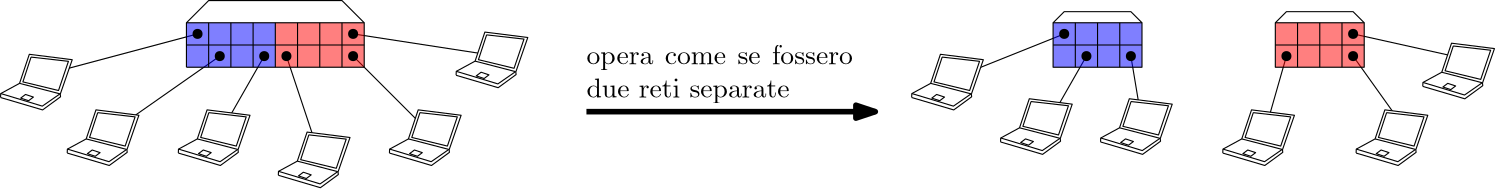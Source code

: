 <?xml version="1.0"?>
<!DOCTYPE ipe SYSTEM "ipe.dtd">
<ipe version="70218" creator="Ipe 7.2.28">
<info created="D:20240512163743" modified="D:20240512164338"/>
<ipestyle name="basic">
<symbol name="arrow/arc(spx)">
<path stroke="sym-stroke" fill="sym-stroke" pen="sym-pen">
0 0 m
-1 0.333 l
-1 -0.333 l
h
</path>
</symbol>
<symbol name="arrow/farc(spx)">
<path stroke="sym-stroke" fill="white" pen="sym-pen">
0 0 m
-1 0.333 l
-1 -0.333 l
h
</path>
</symbol>
<symbol name="arrow/ptarc(spx)">
<path stroke="sym-stroke" fill="sym-stroke" pen="sym-pen">
0 0 m
-1 0.333 l
-0.8 0 l
-1 -0.333 l
h
</path>
</symbol>
<symbol name="arrow/fptarc(spx)">
<path stroke="sym-stroke" fill="white" pen="sym-pen">
0 0 m
-1 0.333 l
-0.8 0 l
-1 -0.333 l
h
</path>
</symbol>
<symbol name="mark/circle(sx)" transformations="translations">
<path fill="sym-stroke">
0.6 0 0 0.6 0 0 e
0.4 0 0 0.4 0 0 e
</path>
</symbol>
<symbol name="mark/disk(sx)" transformations="translations">
<path fill="sym-stroke">
0.6 0 0 0.6 0 0 e
</path>
</symbol>
<symbol name="mark/fdisk(sfx)" transformations="translations">
<group>
<path fill="sym-fill">
0.5 0 0 0.5 0 0 e
</path>
<path fill="sym-stroke" fillrule="eofill">
0.6 0 0 0.6 0 0 e
0.4 0 0 0.4 0 0 e
</path>
</group>
</symbol>
<symbol name="mark/box(sx)" transformations="translations">
<path fill="sym-stroke" fillrule="eofill">
-0.6 -0.6 m
0.6 -0.6 l
0.6 0.6 l
-0.6 0.6 l
h
-0.4 -0.4 m
0.4 -0.4 l
0.4 0.4 l
-0.4 0.4 l
h
</path>
</symbol>
<symbol name="mark/square(sx)" transformations="translations">
<path fill="sym-stroke">
-0.6 -0.6 m
0.6 -0.6 l
0.6 0.6 l
-0.6 0.6 l
h
</path>
</symbol>
<symbol name="mark/fsquare(sfx)" transformations="translations">
<group>
<path fill="sym-fill">
-0.5 -0.5 m
0.5 -0.5 l
0.5 0.5 l
-0.5 0.5 l
h
</path>
<path fill="sym-stroke" fillrule="eofill">
-0.6 -0.6 m
0.6 -0.6 l
0.6 0.6 l
-0.6 0.6 l
h
-0.4 -0.4 m
0.4 -0.4 l
0.4 0.4 l
-0.4 0.4 l
h
</path>
</group>
</symbol>
<symbol name="mark/cross(sx)" transformations="translations">
<group>
<path fill="sym-stroke">
-0.43 -0.57 m
0.57 0.43 l
0.43 0.57 l
-0.57 -0.43 l
h
</path>
<path fill="sym-stroke">
-0.43 0.57 m
0.57 -0.43 l
0.43 -0.57 l
-0.57 0.43 l
h
</path>
</group>
</symbol>
<symbol name="arrow/fnormal(spx)">
<path stroke="sym-stroke" fill="white" pen="sym-pen">
0 0 m
-1 0.333 l
-1 -0.333 l
h
</path>
</symbol>
<symbol name="arrow/pointed(spx)">
<path stroke="sym-stroke" fill="sym-stroke" pen="sym-pen">
0 0 m
-1 0.333 l
-0.8 0 l
-1 -0.333 l
h
</path>
</symbol>
<symbol name="arrow/fpointed(spx)">
<path stroke="sym-stroke" fill="white" pen="sym-pen">
0 0 m
-1 0.333 l
-0.8 0 l
-1 -0.333 l
h
</path>
</symbol>
<symbol name="arrow/linear(spx)">
<path stroke="sym-stroke" pen="sym-pen">
-1 0.333 m
0 0 l
-1 -0.333 l
</path>
</symbol>
<symbol name="arrow/fdouble(spx)">
<path stroke="sym-stroke" fill="white" pen="sym-pen">
0 0 m
-1 0.333 l
-1 -0.333 l
h
-1 0 m
-2 0.333 l
-2 -0.333 l
h
</path>
</symbol>
<symbol name="arrow/double(spx)">
<path stroke="sym-stroke" fill="sym-stroke" pen="sym-pen">
0 0 m
-1 0.333 l
-1 -0.333 l
h
-1 0 m
-2 0.333 l
-2 -0.333 l
h
</path>
</symbol>
<symbol name="arrow/mid-normal(spx)">
<path stroke="sym-stroke" fill="sym-stroke" pen="sym-pen">
0.5 0 m
-0.5 0.333 l
-0.5 -0.333 l
h
</path>
</symbol>
<symbol name="arrow/mid-fnormal(spx)">
<path stroke="sym-stroke" fill="white" pen="sym-pen">
0.5 0 m
-0.5 0.333 l
-0.5 -0.333 l
h
</path>
</symbol>
<symbol name="arrow/mid-pointed(spx)">
<path stroke="sym-stroke" fill="sym-stroke" pen="sym-pen">
0.5 0 m
-0.5 0.333 l
-0.3 0 l
-0.5 -0.333 l
h
</path>
</symbol>
<symbol name="arrow/mid-fpointed(spx)">
<path stroke="sym-stroke" fill="white" pen="sym-pen">
0.5 0 m
-0.5 0.333 l
-0.3 0 l
-0.5 -0.333 l
h
</path>
</symbol>
<symbol name="arrow/mid-double(spx)">
<path stroke="sym-stroke" fill="sym-stroke" pen="sym-pen">
1 0 m
0 0.333 l
0 -0.333 l
h
0 0 m
-1 0.333 l
-1 -0.333 l
h
</path>
</symbol>
<symbol name="arrow/mid-fdouble(spx)">
<path stroke="sym-stroke" fill="white" pen="sym-pen">
1 0 m
0 0.333 l
0 -0.333 l
h
0 0 m
-1 0.333 l
-1 -0.333 l
h
</path>
</symbol>
<anglesize name="22.5 deg" value="22.5"/>
<anglesize name="30 deg" value="30"/>
<anglesize name="45 deg" value="45"/>
<anglesize name="60 deg" value="60"/>
<anglesize name="90 deg" value="90"/>
<arrowsize name="large" value="10"/>
<arrowsize name="small" value="5"/>
<arrowsize name="tiny" value="3"/>
<color name="blue" value="0 0 1"/>
<color name="brown" value="0.647 0.165 0.165"/>
<color name="darkblue" value="0 0 0.545"/>
<color name="darkcyan" value="0 0.545 0.545"/>
<color name="darkgray" value="0.663"/>
<color name="darkgreen" value="0 0.392 0"/>
<color name="darkmagenta" value="0.545 0 0.545"/>
<color name="darkorange" value="1 0.549 0"/>
<color name="darkred" value="0.545 0 0"/>
<color name="gold" value="1 0.843 0"/>
<color name="gray" value="0.745"/>
<color name="green" value="0 1 0"/>
<color name="lightblue" value="0.678 0.847 0.902"/>
<color name="lightcyan" value="0.878 1 1"/>
<color name="lightgray" value="0.827"/>
<color name="lightgreen" value="0.565 0.933 0.565"/>
<color name="lightyellow" value="1 1 0.878"/>
<color name="navy" value="0 0 0.502"/>
<color name="orange" value="1 0.647 0"/>
<color name="pink" value="1 0.753 0.796"/>
<color name="purple" value="0.627 0.125 0.941"/>
<color name="red" value="1 0 0"/>
<color name="seagreen" value="0.18 0.545 0.341"/>
<color name="turquoise" value="0.251 0.878 0.816"/>
<color name="violet" value="0.933 0.51 0.933"/>
<color name="yellow" value="1 1 0"/>
<dashstyle name="dash dot dotted" value="[4 2 1 2 1 2] 0"/>
<dashstyle name="dash dotted" value="[4 2 1 2] 0"/>
<dashstyle name="dashed" value="[4] 0"/>
<dashstyle name="dotted" value="[1 3] 0"/>
<gridsize name="10 pts (~3.5 mm)" value="10"/>
<gridsize name="14 pts (~5 mm)" value="14"/>
<gridsize name="16 pts (~6 mm)" value="16"/>
<gridsize name="20 pts (~7 mm)" value="20"/>
<gridsize name="28 pts (~10 mm)" value="28"/>
<gridsize name="32 pts (~12 mm)" value="32"/>
<gridsize name="4 pts" value="4"/>
<gridsize name="56 pts (~20 mm)" value="56"/>
<gridsize name="8 pts (~3 mm)" value="8"/>
<opacity name="10%" value="0.1"/>
<opacity name="30%" value="0.3"/>
<opacity name="50%" value="0.5"/>
<opacity name="75%" value="0.75"/>
<pen name="fat" value="1.2"/>
<pen name="heavier" value="0.8"/>
<pen name="ultrafat" value="2"/>
<symbolsize name="large" value="5"/>
<symbolsize name="small" value="2"/>
<symbolsize name="tiny" value="1.1"/>
<textsize name="Huge" value="\Huge"/>
<textsize name="LARGE" value="\LARGE"/>
<textsize name="Large" value="\Large"/>
<textsize name="footnote" value="\footnotesize"/>
<textsize name="huge" value="\huge"/>
<textsize name="large" value="\large"/>
<textsize name="script" value="\scriptsize"/>
<textsize name="small" value="\small"/>
<textsize name="tiny" value="\tiny"/>
<textstyle name="center" begin="\begin{center}" end="\end{center}"/>
<textstyle name="item" begin="\begin{itemize}\item{}" end="\end{itemize}"/>
<textstyle name="itemize" begin="\begin{itemize}" end="\end{itemize}"/>
<tiling name="falling" angle="-60" step="4" width="1"/>
<tiling name="rising" angle="30" step="4" width="1"/>
</ipestyle>
<page>
<layer name="alpha"/>
<view layers="alpha" active="alpha"/>
<path layer="alpha" stroke="0">
368 700 m
408 716 l
</path>
<path stroke="0">
416 708 m
400 680 l
</path>
<path stroke="0">
432 708 m
436 684 l
</path>
<path stroke="0">
488 708 m
480 680 l
</path>
<path stroke="0">
532 680 m
512 708 l
</path>
<path stroke="0">
548 708 m
512 716 l
</path>
<path matrix="1 0 0 1 -68 0" stroke="0" opacity="50%" stroke-opacity="opaque">
104 700 m
164 716 l
</path>
<path matrix="1 0 0 1 -68 0" stroke="0" opacity="50%" stroke-opacity="opaque">
132 680 m
172 708 l
172 708 l
</path>
<path matrix="1 0 0 1 -68 0" stroke="0" opacity="50%" stroke-opacity="opaque">
172 680 m
188 708 l
</path>
<path matrix="1 0 0 1 -68 0" stroke="0" opacity="50%" stroke-opacity="opaque">
208 672 m
196 708 l
</path>
<path matrix="1 0 0 1 -68 0" stroke="0" opacity="50%" stroke-opacity="opaque">
248 680 m
220 708 l
</path>
<path matrix="1 0 0 1 -68 0" stroke="0" opacity="50%" stroke-opacity="opaque">
272 708 m
220 716 l
</path>
<path matrix="1 0 0 1 -68 0" fill="0 0 1" opacity="50%" stroke-opacity="opaque">
160 720 m
160 704 l
192 704 l
192 720 l
h
</path>
<path matrix="1 0 0 1 -68 0" fill="1 0 0" opacity="50%" stroke-opacity="opaque">
192 720 m
192 704 l
224 704 l
224 720 l
h
</path>
<path matrix="1 0 0 1 -68 0" stroke="0">
160 704 m
160 720 l
224 720 l
224 704 l
160 704 l
</path>
<path matrix="1 0 0 1 -68 0" stroke="0">
192 704 m
192 720 l
</path>
<path matrix="1 0 0 1 -68 0" stroke="0">
160 712 m
224 712 l
</path>
<path matrix="1 0 0 1 -68 0" stroke="0">
176 720 m
176 704 l
</path>
<path matrix="1 0 0 1 -68 0" stroke="0">
208 720 m
208 704 l
</path>
<path matrix="1 0 0 1 -68 0" stroke="0">
168 720 m
168 704 l
</path>
<path matrix="1 0 0 1 -68 0" stroke="0">
184 720 m
184 704 l
</path>
<path matrix="1 0 0 1 -68 0" stroke="0">
200 720 m
200 704 l
</path>
<path matrix="1 0 0 1 -68 0" stroke="0">
216 720 m
216 704 l
</path>
<path matrix="1 0 0 1 -68 0" stroke="0">
160 720 m
168 728 l
216 728 l
224 720 l
</path>
<path matrix="0.394788 0 0 0.394788 -38.7277 407.073" stroke="black" fill="white">
161.636 724.492 m
199.972 713.178 l
216.345 725.158 l
216.079 727.554 l
226.994 758.968 l
187.859 763.893 l
178.941 737.404 l
161.77 728.086 l
161.636 724.625 l
</path>
<path matrix="0.394788 0 0 0.394788 -38.7277 407.073" stroke="black">
161.903 728.086 m
199.706 716.639 l
215.812 727.82 l
</path>
<path matrix="0.394788 0 0 0.394788 -38.7277 407.073" stroke="black">
215.812 727.82 m
178.941 737.404 l
</path>
<path matrix="0.394788 0 0 0.394788 -38.7277 407.073" stroke="black" fill="white">
189.456 761.364 m
182.002 738.735 l
214.481 730.881 l
223.533 757.503 l
189.323 761.364 l
</path>
<path matrix="0.394788 0 0 0.394788 -38.7277 407.073" stroke="black">
180.006 723.96 m
187.194 721.564 l
191.586 724.891 l
184.398 727.287 l
h
</path>
<path matrix="0.394788 0 0 0.394788 -14.7277 387.073" stroke="black" fill="white">
161.636 724.492 m
199.972 713.178 l
216.345 725.158 l
216.079 727.554 l
226.994 758.968 l
187.859 763.893 l
178.941 737.404 l
161.77 728.086 l
161.636 724.625 l
</path>
<path matrix="0.394788 0 0 0.394788 -14.7277 387.073" stroke="black">
161.903 728.086 m
199.706 716.639 l
215.812 727.82 l
</path>
<path matrix="0.394788 0 0 0.394788 -14.7277 387.073" stroke="black">
215.812 727.82 m
178.941 737.404 l
</path>
<path matrix="0.394788 0 0 0.394788 -14.7277 387.073" stroke="black" fill="white">
189.456 761.364 m
182.002 738.735 l
214.481 730.881 l
223.533 757.503 l
189.323 761.364 l
</path>
<path matrix="0.394788 0 0 0.394788 -14.7277 387.073" stroke="black">
180.006 723.96 m
187.194 721.564 l
191.586 724.891 l
184.398 727.287 l
h
</path>
<path matrix="0.394788 0 0 0.394788 25.2723 387.073" stroke="black" fill="white">
161.636 724.492 m
199.972 713.178 l
216.345 725.158 l
216.079 727.554 l
226.994 758.968 l
187.859 763.893 l
178.941 737.404 l
161.77 728.086 l
161.636 724.625 l
</path>
<path matrix="0.394788 0 0 0.394788 25.2723 387.073" stroke="black">
161.903 728.086 m
199.706 716.639 l
215.812 727.82 l
</path>
<path matrix="0.394788 0 0 0.394788 25.2723 387.073" stroke="black">
215.812 727.82 m
178.941 737.404 l
</path>
<path matrix="0.394788 0 0 0.394788 25.2723 387.073" stroke="black" fill="white">
189.456 761.364 m
182.002 738.735 l
214.481 730.881 l
223.533 757.503 l
189.323 761.364 l
</path>
<path matrix="0.394788 0 0 0.394788 25.2723 387.073" stroke="black">
180.006 723.96 m
187.194 721.564 l
191.586 724.891 l
184.398 727.287 l
h
</path>
<path matrix="0.394788 0 0 0.394788 61.272 379.073" stroke="black" fill="white">
161.636 724.492 m
199.972 713.178 l
216.345 725.158 l
216.079 727.554 l
226.994 758.968 l
187.859 763.893 l
178.941 737.404 l
161.77 728.086 l
161.636 724.625 l
</path>
<path matrix="0.394788 0 0 0.394788 61.272 379.073" stroke="black">
161.903 728.086 m
199.706 716.639 l
215.812 727.82 l
</path>
<path matrix="0.394788 0 0 0.394788 61.272 379.073" stroke="black">
215.812 727.82 m
178.941 737.404 l
</path>
<path matrix="0.394788 0 0 0.394788 61.272 379.073" stroke="black" fill="white">
189.456 761.364 m
182.002 738.735 l
214.481 730.881 l
223.533 757.503 l
189.323 761.364 l
</path>
<path matrix="0.394788 0 0 0.394788 61.272 379.073" stroke="black">
180.006 723.96 m
187.194 721.564 l
191.586 724.891 l
184.398 727.287 l
h
</path>
<path matrix="0.394788 0 0 0.394788 101.272 387.073" stroke="black" fill="white">
161.636 724.492 m
199.972 713.178 l
216.345 725.158 l
216.079 727.554 l
226.994 758.968 l
187.859 763.893 l
178.941 737.404 l
161.77 728.086 l
161.636 724.625 l
</path>
<path matrix="0.394788 0 0 0.394788 101.272 387.073" stroke="black">
161.903 728.086 m
199.706 716.639 l
215.812 727.82 l
</path>
<path matrix="0.394788 0 0 0.394788 101.272 387.073" stroke="black">
215.812 727.82 m
178.941 737.404 l
</path>
<path matrix="0.394788 0 0 0.394788 101.272 387.073" stroke="black" fill="white">
189.456 761.364 m
182.002 738.735 l
214.481 730.881 l
223.533 757.503 l
189.323 761.364 l
</path>
<path matrix="0.394788 0 0 0.394788 101.272 387.073" stroke="black">
180.006 723.96 m
187.194 721.564 l
191.586 724.891 l
184.398 727.287 l
h
</path>
<path matrix="0.394788 0 0 0.394788 125.272 415.073" stroke="black" fill="white">
161.636 724.492 m
199.972 713.178 l
216.345 725.158 l
216.079 727.554 l
226.994 758.968 l
187.859 763.893 l
178.941 737.404 l
161.77 728.086 l
161.636 724.625 l
</path>
<path matrix="0.394788 0 0 0.394788 125.272 415.073" stroke="black">
161.903 728.086 m
199.706 716.639 l
215.812 727.82 l
</path>
<path matrix="0.394788 0 0 0.394788 125.272 415.073" stroke="black">
215.812 727.82 m
178.941 737.404 l
</path>
<path matrix="0.394788 0 0 0.394788 125.272 415.073" stroke="black" fill="white">
189.456 761.364 m
182.002 738.735 l
214.481 730.881 l
223.533 757.503 l
189.323 761.364 l
</path>
<path matrix="0.394788 0 0 0.394788 125.272 415.073" stroke="black">
180.006 723.96 m
187.194 721.564 l
191.586 724.891 l
184.398 727.287 l
h
</path>
<use matrix="1 0 0 1 -68 0" name="mark/disk(sx)" pos="164 716" size="normal"/>
<use matrix="1 0 0 1 -68 0" name="mark/disk(sx)" pos="172 708" size="normal"/>
<use matrix="1 0 0 1 -68 0" name="mark/disk(sx)" pos="188 708" size="normal"/>
<use matrix="1 0 0 1 -68 0" name="mark/disk(sx)" pos="196 708" size="normal"/>
<use matrix="1 0 0 1 -68 0" name="mark/disk(sx)" pos="220 708" size="normal"/>
<use matrix="1 0 0 1 -68 0" name="mark/disk(sx)" pos="220 716" size="normal"/>
<text matrix="1 0 0 1 -72 -12" transformations="translations" pos="308 724" stroke="0" type="minipage" width="96" height="12.891" depth="7.92" valign="top">opera come se fossero due reti separate</text>
<path matrix="1 0 0 1 -68 0" stroke="0" pen="ultrafat" arrow="normal/normal">
304 688 m
408 688 l
</path>
<path matrix="1 0 0 1 244 0" fill="0 0 1" opacity="50%" stroke-opacity="opaque">
160 720 m
160 704 l
192 704 l
192 720 l
h
</path>
<path matrix="1 0 0 1 244 0" stroke="0">
176 720 m
176 704 l
</path>
<path matrix="1 0 0 1 244 0" stroke="0">
168 720 m
168 704 l
</path>
<path matrix="1 0 0 1 244 0" stroke="0">
184 720 m
184 704 l
</path>
<use matrix="1 0 0 1 244 0" name="mark/disk(sx)" pos="164 716" size="normal"/>
<use matrix="1 0 0 1 244 0" name="mark/disk(sx)" pos="172 708" size="normal"/>
<use matrix="1 0 0 1 244 0" name="mark/disk(sx)" pos="188 708" size="normal"/>
<path matrix="1 0 0 1 48 0" stroke="0">
356 720 m
356 704 l
388 704 l
388 720 l
h
</path>
<path matrix="1 0 0 1 48 0" stroke="0">
356 712 m
388 712 l
</path>
<path matrix="1 0 0 1 324 0" fill="1 0 0" opacity="50%" stroke-opacity="opaque">
160 720 m
160 704 l
192 704 l
192 720 l
h
</path>
<path matrix="1 0 0 1 324 0" stroke="0">
176 720 m
176 704 l
</path>
<path matrix="1 0 0 1 324 0" stroke="0">
168 720 m
168 704 l
</path>
<path matrix="1 0 0 1 324 0" stroke="0">
184 720 m
184 704 l
</path>
<path matrix="1 0 0 1 128 0" stroke="0">
356 720 m
356 704 l
388 704 l
388 720 l
h
</path>
<path matrix="1 0 0 1 128 0" stroke="0">
356 712 m
388 712 l
</path>
<use matrix="1 0 0 1 48 0" name="mark/disk(sx)" pos="464 716" size="normal"/>
<use matrix="1 0 0 1 48 0" name="mark/disk(sx)" pos="464 708" size="normal"/>
<use matrix="1 0 0 1 48 0" name="mark/disk(sx)" pos="440 708" size="normal"/>
<path matrix="1 0 0 1 48 0" stroke="0">
356 720 m
360 724 l
384 724 l
388 720 l
</path>
<path matrix="1 0 0 1 48 0" stroke="0">
436 720 m
440 724 l
464 724 l
468 720 l
</path>
<path matrix="0.394788 0 0 0.394788 289.272 407.073" stroke="black" fill="white">
161.636 724.492 m
199.972 713.178 l
216.345 725.158 l
216.079 727.554 l
226.994 758.968 l
187.859 763.893 l
178.941 737.404 l
161.77 728.086 l
161.636 724.625 l
</path>
<path matrix="0.394788 0 0 0.394788 289.272 407.073" stroke="black">
161.903 728.086 m
199.706 716.639 l
215.812 727.82 l
</path>
<path matrix="0.394788 0 0 0.394788 289.272 407.073" stroke="black">
215.812 727.82 m
178.941 737.404 l
</path>
<path matrix="0.394788 0 0 0.394788 289.272 407.073" stroke="black" fill="white">
189.456 761.364 m
182.002 738.735 l
214.481 730.881 l
223.533 757.503 l
189.323 761.364 l
</path>
<path matrix="0.394788 0 0 0.394788 289.272 407.073" stroke="black">
180.006 723.96 m
187.194 721.564 l
191.586 724.891 l
184.398 727.287 l
h
</path>
<path matrix="0.394788 0 0 0.394788 321.272 391.073" stroke="black" fill="white">
161.636 724.492 m
199.972 713.178 l
216.345 725.158 l
216.079 727.554 l
226.994 758.968 l
187.859 763.893 l
178.941 737.404 l
161.77 728.086 l
161.636 724.625 l
</path>
<path matrix="0.394788 0 0 0.394788 321.272 391.073" stroke="black">
161.903 728.086 m
199.706 716.639 l
215.812 727.82 l
</path>
<path matrix="0.394788 0 0 0.394788 321.272 391.073" stroke="black">
215.812 727.82 m
178.941 737.404 l
</path>
<path matrix="0.394788 0 0 0.394788 321.272 391.073" stroke="black" fill="white">
189.456 761.364 m
182.002 738.735 l
214.481 730.881 l
223.533 757.503 l
189.323 761.364 l
</path>
<path matrix="0.394788 0 0 0.394788 321.272 391.073" stroke="black">
180.006 723.96 m
187.194 721.564 l
191.586 724.891 l
184.398 727.287 l
h
</path>
<path matrix="0.394788 0 0 0.394788 357.272 391.073" stroke="black" fill="white">
161.636 724.492 m
199.972 713.178 l
216.345 725.158 l
216.079 727.554 l
226.994 758.968 l
187.859 763.893 l
178.941 737.404 l
161.77 728.086 l
161.636 724.625 l
</path>
<path matrix="0.394788 0 0 0.394788 357.272 391.073" stroke="black">
161.903 728.086 m
199.706 716.639 l
215.812 727.82 l
</path>
<path matrix="0.394788 0 0 0.394788 357.272 391.073" stroke="black">
215.812 727.82 m
178.941 737.404 l
</path>
<path matrix="0.394788 0 0 0.394788 357.272 391.073" stroke="black" fill="white">
189.456 761.364 m
182.002 738.735 l
214.481 730.881 l
223.533 757.503 l
189.323 761.364 l
</path>
<path matrix="0.394788 0 0 0.394788 357.272 391.073" stroke="black">
180.006 723.96 m
187.194 721.564 l
191.586 724.891 l
184.398 727.287 l
h
</path>
<path matrix="0.394788 0 0 0.394788 401.272 387.073" stroke="black" fill="white">
161.636 724.492 m
199.972 713.178 l
216.345 725.158 l
216.079 727.554 l
226.994 758.968 l
187.859 763.893 l
178.941 737.404 l
161.77 728.086 l
161.636 724.625 l
</path>
<path matrix="0.394788 0 0 0.394788 401.272 387.073" stroke="black">
161.903 728.086 m
199.706 716.639 l
215.812 727.82 l
</path>
<path matrix="0.394788 0 0 0.394788 401.272 387.073" stroke="black">
215.812 727.82 m
178.941 737.404 l
</path>
<path matrix="0.394788 0 0 0.394788 401.272 387.073" stroke="black" fill="white">
189.456 761.364 m
182.002 738.735 l
214.481 730.881 l
223.533 757.503 l
189.323 761.364 l
</path>
<path matrix="0.394788 0 0 0.394788 401.272 387.073" stroke="black">
180.006 723.96 m
187.194 721.564 l
191.586 724.891 l
184.398 727.287 l
h
</path>
<path matrix="0.394788 0 0 0.394788 449.272 387.073" stroke="black" fill="white">
161.636 724.492 m
199.972 713.178 l
216.345 725.158 l
216.079 727.554 l
226.994 758.968 l
187.859 763.893 l
178.941 737.404 l
161.77 728.086 l
161.636 724.625 l
</path>
<path matrix="0.394788 0 0 0.394788 449.272 387.073" stroke="black">
161.903 728.086 m
199.706 716.639 l
215.812 727.82 l
</path>
<path matrix="0.394788 0 0 0.394788 449.272 387.073" stroke="black">
215.812 727.82 m
178.941 737.404 l
</path>
<path matrix="0.394788 0 0 0.394788 449.272 387.073" stroke="black" fill="white">
189.456 761.364 m
182.002 738.735 l
214.481 730.881 l
223.533 757.503 l
189.323 761.364 l
</path>
<path matrix="0.394788 0 0 0.394788 449.272 387.073" stroke="black">
180.006 723.96 m
187.194 721.564 l
191.586 724.891 l
184.398 727.287 l
h
</path>
<path matrix="0.394788 0 0 0.394788 473.272 411.073" stroke="black" fill="white">
161.636 724.492 m
199.972 713.178 l
216.345 725.158 l
216.079 727.554 l
226.994 758.968 l
187.859 763.893 l
178.941 737.404 l
161.77 728.086 l
161.636 724.625 l
</path>
<path matrix="0.394788 0 0 0.394788 473.272 411.073" stroke="black">
161.903 728.086 m
199.706 716.639 l
215.812 727.82 l
</path>
<path matrix="0.394788 0 0 0.394788 473.272 411.073" stroke="black">
215.812 727.82 m
178.941 737.404 l
</path>
<path matrix="0.394788 0 0 0.394788 473.272 411.073" stroke="black" fill="white">
189.456 761.364 m
182.002 738.735 l
214.481 730.881 l
223.533 757.503 l
189.323 761.364 l
</path>
<path matrix="0.394788 0 0 0.394788 473.272 411.073" stroke="black">
180.006 723.96 m
187.194 721.564 l
191.586 724.891 l
184.398 727.287 l
h
</path>
</page>
</ipe>
